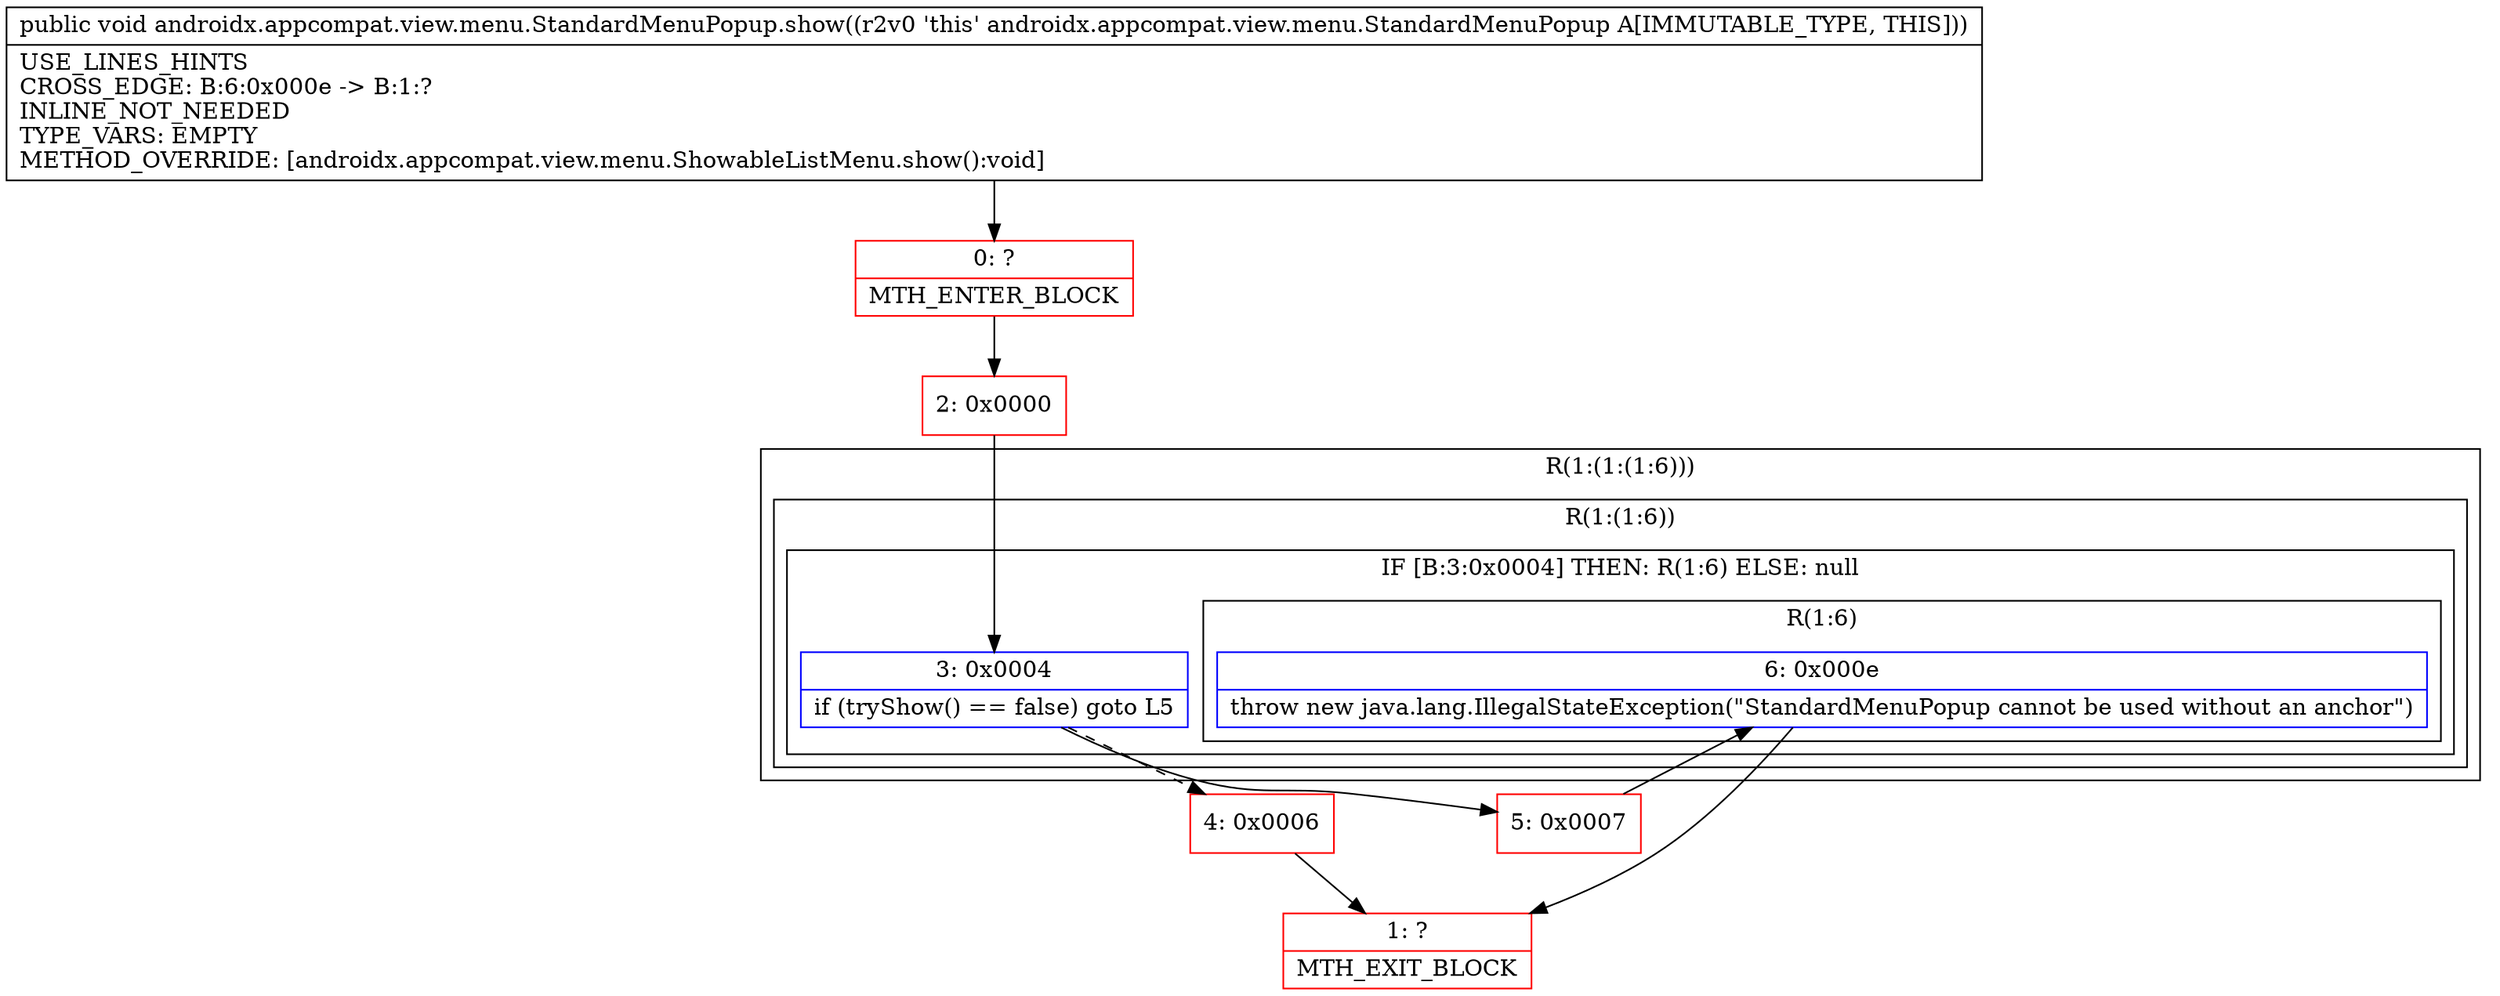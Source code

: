 digraph "CFG forandroidx.appcompat.view.menu.StandardMenuPopup.show()V" {
subgraph cluster_Region_1417402458 {
label = "R(1:(1:(1:6)))";
node [shape=record,color=blue];
subgraph cluster_Region_914693097 {
label = "R(1:(1:6))";
node [shape=record,color=blue];
subgraph cluster_IfRegion_2066601407 {
label = "IF [B:3:0x0004] THEN: R(1:6) ELSE: null";
node [shape=record,color=blue];
Node_3 [shape=record,label="{3\:\ 0x0004|if (tryShow() == false) goto L5\l}"];
subgraph cluster_Region_1283548483 {
label = "R(1:6)";
node [shape=record,color=blue];
Node_6 [shape=record,label="{6\:\ 0x000e|throw new java.lang.IllegalStateException(\"StandardMenuPopup cannot be used without an anchor\")\l}"];
}
}
}
}
Node_0 [shape=record,color=red,label="{0\:\ ?|MTH_ENTER_BLOCK\l}"];
Node_2 [shape=record,color=red,label="{2\:\ 0x0000}"];
Node_4 [shape=record,color=red,label="{4\:\ 0x0006}"];
Node_1 [shape=record,color=red,label="{1\:\ ?|MTH_EXIT_BLOCK\l}"];
Node_5 [shape=record,color=red,label="{5\:\ 0x0007}"];
MethodNode[shape=record,label="{public void androidx.appcompat.view.menu.StandardMenuPopup.show((r2v0 'this' androidx.appcompat.view.menu.StandardMenuPopup A[IMMUTABLE_TYPE, THIS]))  | USE_LINES_HINTS\lCROSS_EDGE: B:6:0x000e \-\> B:1:?\lINLINE_NOT_NEEDED\lTYPE_VARS: EMPTY\lMETHOD_OVERRIDE: [androidx.appcompat.view.menu.ShowableListMenu.show():void]\l}"];
MethodNode -> Node_0;Node_3 -> Node_4[style=dashed];
Node_3 -> Node_5;
Node_6 -> Node_1;
Node_0 -> Node_2;
Node_2 -> Node_3;
Node_4 -> Node_1;
Node_5 -> Node_6;
}

